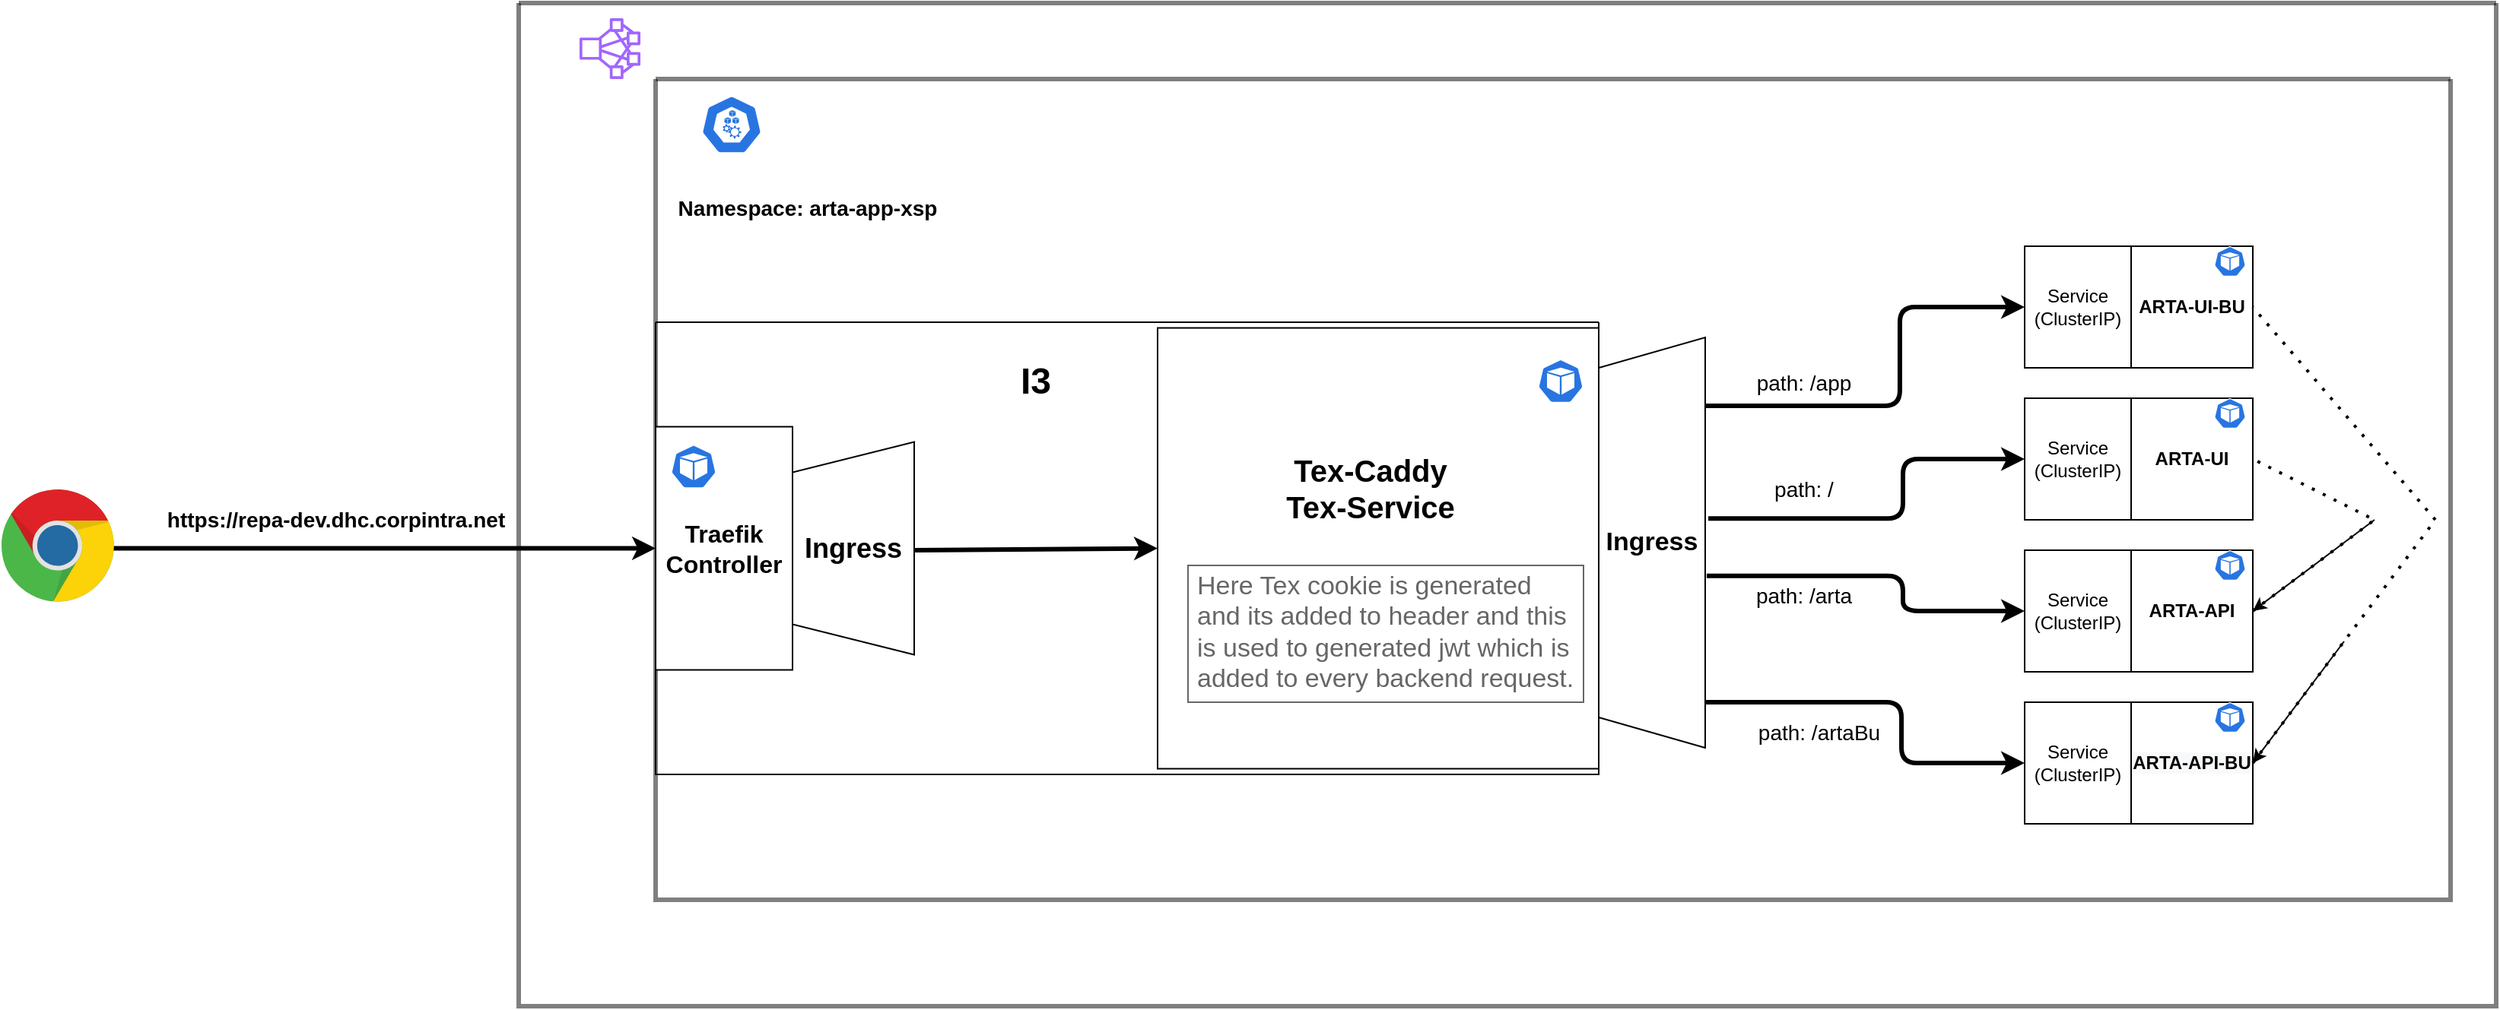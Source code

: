 <mxfile version="15.5.5" type="github" pages="2">
  <diagram id="NoRRGFk3xaIVJdIa8S_9" name="Page-1">
    <mxGraphModel dx="2367" dy="1134" grid="1" gridSize="10" guides="1" tooltips="1" connect="1" arrows="1" fold="1" page="1" pageScale="1" pageWidth="1100" pageHeight="1700" math="0" shadow="0">
      <root>
        <mxCell id="KOQOTGZPTuCLEAgM73mw-0" />
        <mxCell id="KOQOTGZPTuCLEAgM73mw-1" parent="KOQOTGZPTuCLEAgM73mw-0" />
        <mxCell id="mtjGMdIXt-amCV8N5kMg-0" value="" style="swimlane;startSize=0;strokeWidth=3;opacity=50;" parent="KOQOTGZPTuCLEAgM73mw-1" vertex="1">
          <mxGeometry x="530" y="820" width="1300" height="660" as="geometry">
            <mxRectangle x="320" y="-30" width="50" height="40" as="alternateBounds" />
          </mxGeometry>
        </mxCell>
        <mxCell id="mtjGMdIXt-amCV8N5kMg-1" value="POD" style="text;html=1;strokeColor=none;fillColor=none;align=center;verticalAlign=middle;whiteSpace=wrap;rounded=0;opacity=50;" parent="mtjGMdIXt-amCV8N5kMg-0" vertex="1">
          <mxGeometry x="1060" y="380" width="40" height="20" as="geometry" />
        </mxCell>
        <mxCell id="mtjGMdIXt-amCV8N5kMg-2" value="" style="swimlane;startSize=0;strokeWidth=3;opacity=50;" parent="mtjGMdIXt-amCV8N5kMg-0" vertex="1">
          <mxGeometry x="90" y="50" width="1180" height="540" as="geometry" />
        </mxCell>
        <mxCell id="mtjGMdIXt-amCV8N5kMg-3" value="&lt;b style=&quot;font-size: 17px&quot;&gt;&lt;span&gt;Ingress&lt;/span&gt;&lt;/b&gt;" style="shape=trapezoid;perimeter=trapezoidPerimeter;whiteSpace=wrap;html=1;fixedSize=1;direction=north;" parent="mtjGMdIXt-amCV8N5kMg-2" vertex="1">
          <mxGeometry x="620" y="170" width="70" height="270" as="geometry" />
        </mxCell>
        <mxCell id="mtjGMdIXt-amCV8N5kMg-4" value="&lt;b&gt;&lt;font style=&quot;font-size: 12px&quot;&gt;ARTA-UI&lt;/font&gt;&lt;/b&gt;" style="whiteSpace=wrap;html=1;aspect=fixed;" parent="mtjGMdIXt-amCV8N5kMg-2" vertex="1">
          <mxGeometry x="970" y="210" width="80" height="80" as="geometry" />
        </mxCell>
        <mxCell id="mtjGMdIXt-amCV8N5kMg-5" value="&lt;span&gt;Service&lt;/span&gt;&lt;br&gt;&lt;span&gt;(ClusterIP)&lt;/span&gt;" style="rounded=0;whiteSpace=wrap;html=1;" parent="mtjGMdIXt-amCV8N5kMg-2" vertex="1">
          <mxGeometry x="900" y="210" width="70" height="80" as="geometry" />
        </mxCell>
        <mxCell id="mtjGMdIXt-amCV8N5kMg-6" value="Service&lt;br&gt;(ClusterIP)" style="rounded=0;whiteSpace=wrap;html=1;" parent="mtjGMdIXt-amCV8N5kMg-2" vertex="1">
          <mxGeometry x="900" y="310" width="70" height="80" as="geometry" />
        </mxCell>
        <mxCell id="mtjGMdIXt-amCV8N5kMg-8" value="" style="edgeStyle=elbowEdgeStyle;elbow=horizontal;endArrow=classic;html=1;strokeWidth=3;entryX=0;entryY=0.5;entryDx=0;entryDy=0;exitX=0.419;exitY=1.014;exitDx=0;exitDy=0;exitPerimeter=0;" parent="mtjGMdIXt-amCV8N5kMg-2" source="mtjGMdIXt-amCV8N5kMg-3" target="mtjGMdIXt-amCV8N5kMg-6" edge="1">
          <mxGeometry width="50" height="50" relative="1" as="geometry">
            <mxPoint x="190" y="310" as="sourcePoint" />
            <mxPoint x="190" y="270" as="targetPoint" />
            <Array as="points">
              <mxPoint x="820" y="340" />
            </Array>
          </mxGeometry>
        </mxCell>
        <mxCell id="mtjGMdIXt-amCV8N5kMg-9" value="" style="edgeStyle=elbowEdgeStyle;elbow=horizontal;endArrow=classic;html=1;strokeWidth=3;entryX=0;entryY=0.5;entryDx=0;entryDy=0;exitX=0.559;exitY=1.029;exitDx=0;exitDy=0;exitPerimeter=0;" parent="mtjGMdIXt-amCV8N5kMg-2" source="mtjGMdIXt-amCV8N5kMg-3" target="mtjGMdIXt-amCV8N5kMg-5" edge="1">
          <mxGeometry width="50" height="50" relative="1" as="geometry">
            <mxPoint x="-290" y="250" as="sourcePoint" />
            <mxPoint x="-240" y="200" as="targetPoint" />
            <Array as="points">
              <mxPoint x="820" y="210" />
            </Array>
          </mxGeometry>
        </mxCell>
        <mxCell id="mtjGMdIXt-amCV8N5kMg-15" value="&lt;font style=&quot;font-size: 14px&quot;&gt;&lt;b&gt;Namespace: arta-app-xsp&lt;/b&gt;&lt;/font&gt;" style="text;html=1;strokeColor=none;fillColor=none;align=center;verticalAlign=middle;whiteSpace=wrap;rounded=0;" parent="mtjGMdIXt-amCV8N5kMg-2" vertex="1">
          <mxGeometry x="-10" y="70" width="220" height="30" as="geometry" />
        </mxCell>
        <mxCell id="mtjGMdIXt-amCV8N5kMg-22" value="" style="html=1;dashed=0;whitespace=wrap;fillColor=#2875E2;strokeColor=#ffffff;points=[[0.005,0.63,0],[0.1,0.2,0],[0.9,0.2,0],[0.5,0,0],[0.995,0.63,0],[0.72,0.99,0],[0.5,1,0],[0.28,0.99,0]];shape=mxgraph.kubernetes.icon;prIcon=node" parent="mtjGMdIXt-amCV8N5kMg-2" vertex="1">
          <mxGeometry x="30" y="10" width="40" height="40" as="geometry" />
        </mxCell>
        <mxCell id="mtjGMdIXt-amCV8N5kMg-24" value="&lt;font style=&quot;font-size: 14px&quot;&gt;path: /arta&lt;/font&gt;" style="text;html=1;strokeColor=none;fillColor=none;align=center;verticalAlign=middle;whiteSpace=wrap;rounded=0;" parent="mtjGMdIXt-amCV8N5kMg-2" vertex="1">
          <mxGeometry x="720" y="330" width="70" height="20" as="geometry" />
        </mxCell>
        <mxCell id="mtjGMdIXt-amCV8N5kMg-26" value="&lt;font style=&quot;font-size: 14px&quot;&gt;path: /&lt;/font&gt;" style="text;html=1;strokeColor=none;fillColor=none;align=center;verticalAlign=middle;whiteSpace=wrap;rounded=0;" parent="mtjGMdIXt-amCV8N5kMg-2" vertex="1">
          <mxGeometry x="720" y="260" width="70" height="20" as="geometry" />
        </mxCell>
        <mxCell id="mtjGMdIXt-amCV8N5kMg-7" value="&lt;b&gt;&lt;font style=&quot;font-size: 12px&quot;&gt;ARTA-API&lt;/font&gt;&lt;/b&gt;" style="whiteSpace=wrap;html=1;aspect=fixed;" parent="mtjGMdIXt-amCV8N5kMg-2" vertex="1">
          <mxGeometry x="970" y="310" width="80" height="80" as="geometry" />
        </mxCell>
        <mxCell id="NjgUl1H5gCtT-oJemDtV-1" value="&lt;b&gt;&lt;font style=&quot;font-size: 12px&quot;&gt;ARTA-UI-BU&lt;/font&gt;&lt;/b&gt;" style="whiteSpace=wrap;html=1;aspect=fixed;" vertex="1" parent="mtjGMdIXt-amCV8N5kMg-2">
          <mxGeometry x="970" y="110" width="80" height="80" as="geometry" />
        </mxCell>
        <mxCell id="NjgUl1H5gCtT-oJemDtV-2" value="&lt;b style=&quot;color: rgb(0 , 0 , 0) ; font-family: &amp;#34;helvetica&amp;#34; ; font-size: 12px ; font-style: normal ; letter-spacing: normal ; text-align: center ; text-indent: 0px ; text-transform: none ; word-spacing: 0px ; background-color: rgb(248 , 249 , 250)&quot;&gt;&lt;font style=&quot;font-size: 12px&quot;&gt;ARTA-API-BU&lt;/font&gt;&lt;/b&gt;" style="whiteSpace=wrap;html=1;aspect=fixed;" vertex="1" parent="mtjGMdIXt-amCV8N5kMg-2">
          <mxGeometry x="970" y="410" width="80" height="80" as="geometry" />
        </mxCell>
        <mxCell id="NjgUl1H5gCtT-oJemDtV-3" value="&lt;span&gt;Service&lt;/span&gt;&lt;br&gt;&lt;span&gt;(ClusterIP)&lt;/span&gt;" style="rounded=0;whiteSpace=wrap;html=1;" vertex="1" parent="mtjGMdIXt-amCV8N5kMg-2">
          <mxGeometry x="900" y="110" width="70" height="80" as="geometry" />
        </mxCell>
        <mxCell id="NjgUl1H5gCtT-oJemDtV-4" value="&lt;span&gt;Service&lt;/span&gt;&lt;br&gt;&lt;span&gt;(ClusterIP)&lt;/span&gt;" style="rounded=0;whiteSpace=wrap;html=1;" vertex="1" parent="mtjGMdIXt-amCV8N5kMg-2">
          <mxGeometry x="900" y="410" width="70" height="80" as="geometry" />
        </mxCell>
        <mxCell id="NjgUl1H5gCtT-oJemDtV-5" value="" style="edgeStyle=elbowEdgeStyle;elbow=horizontal;endArrow=classic;html=1;strokeWidth=3;entryX=0;entryY=0.5;entryDx=0;entryDy=0;exitX=0.419;exitY=1.014;exitDx=0;exitDy=0;exitPerimeter=0;" edge="1" parent="mtjGMdIXt-amCV8N5kMg-2" target="NjgUl1H5gCtT-oJemDtV-4">
          <mxGeometry width="50" height="50" relative="1" as="geometry">
            <mxPoint x="690" y="410" as="sourcePoint" />
            <mxPoint x="899.02" y="433.13" as="targetPoint" />
            <Array as="points">
              <mxPoint x="819.02" y="423.13" />
            </Array>
          </mxGeometry>
        </mxCell>
        <mxCell id="NjgUl1H5gCtT-oJemDtV-6" value="" style="edgeStyle=elbowEdgeStyle;elbow=horizontal;endArrow=classic;html=1;strokeWidth=3;entryX=0;entryY=0.5;entryDx=0;entryDy=0;exitX=0.559;exitY=1.029;exitDx=0;exitDy=0;exitPerimeter=0;" edge="1" parent="mtjGMdIXt-amCV8N5kMg-2" target="NjgUl1H5gCtT-oJemDtV-3">
          <mxGeometry width="50" height="50" relative="1" as="geometry">
            <mxPoint x="690.0" y="215.0" as="sourcePoint" />
            <mxPoint x="897.97" y="175.93" as="targetPoint" />
            <Array as="points">
              <mxPoint x="817.97" y="135.93" />
            </Array>
          </mxGeometry>
        </mxCell>
        <mxCell id="NjgUl1H5gCtT-oJemDtV-7" value="&lt;font style=&quot;font-size: 14px&quot;&gt;path: /artaBu&lt;/font&gt;" style="text;html=1;strokeColor=none;fillColor=none;align=center;verticalAlign=middle;whiteSpace=wrap;rounded=0;" vertex="1" parent="mtjGMdIXt-amCV8N5kMg-2">
          <mxGeometry x="720" y="420" width="90" height="20" as="geometry" />
        </mxCell>
        <mxCell id="NjgUl1H5gCtT-oJemDtV-8" value="&lt;font style=&quot;font-size: 14px&quot;&gt;path: /app&lt;/font&gt;" style="text;html=1;strokeColor=none;fillColor=none;align=center;verticalAlign=middle;whiteSpace=wrap;rounded=0;" vertex="1" parent="mtjGMdIXt-amCV8N5kMg-2">
          <mxGeometry x="720" y="190" width="70" height="20" as="geometry" />
        </mxCell>
        <mxCell id="cKWAdf0OwSLiy0gp7rAb-0" value="" style="swimlane;startSize=0;" parent="mtjGMdIXt-amCV8N5kMg-2" vertex="1">
          <mxGeometry y="160" width="620" height="297.5" as="geometry" />
        </mxCell>
        <mxCell id="mtjGMdIXt-amCV8N5kMg-16" value="&lt;font style=&quot;font-size: 24px&quot;&gt;&lt;b&gt;I3&lt;/b&gt;&lt;/font&gt;" style="text;html=1;strokeColor=none;fillColor=none;align=center;verticalAlign=middle;whiteSpace=wrap;rounded=0;" parent="cKWAdf0OwSLiy0gp7rAb-0" vertex="1">
          <mxGeometry x="190" y="3.75" width="120" height="70" as="geometry" />
        </mxCell>
        <mxCell id="mtjGMdIXt-amCV8N5kMg-10" value="&lt;font size=&quot;3&quot;&gt;&lt;b&gt;Traefik Controller&lt;/b&gt;&lt;/font&gt;" style="rounded=0;whiteSpace=wrap;html=1;" parent="cKWAdf0OwSLiy0gp7rAb-0" vertex="1">
          <mxGeometry y="68.75" width="90" height="160" as="geometry" />
        </mxCell>
        <mxCell id="mtjGMdIXt-amCV8N5kMg-14" value="" style="endArrow=classic;html=1;exitX=0.5;exitY=1;exitDx=0;exitDy=0;strokeWidth=3;entryX=0;entryY=0.5;entryDx=0;entryDy=0;" parent="cKWAdf0OwSLiy0gp7rAb-0" target="NjgUl1H5gCtT-oJemDtV-9" edge="1">
          <mxGeometry width="50" height="50" relative="1" as="geometry">
            <mxPoint x="170" y="150" as="sourcePoint" />
            <mxPoint x="380" y="115" as="targetPoint" />
          </mxGeometry>
        </mxCell>
        <mxCell id="mtjGMdIXt-amCV8N5kMg-29" value="" style="html=1;dashed=0;whitespace=wrap;fillColor=#2875E2;strokeColor=#ffffff;points=[[0.005,0.63,0],[0.1,0.2,0],[0.9,0.2,0],[0.5,0,0],[0.995,0.63,0],[0.72,0.99,0],[0.5,1,0],[0.28,0.99,0]];shape=mxgraph.kubernetes.icon;prIcon=pod" parent="cKWAdf0OwSLiy0gp7rAb-0" vertex="1">
          <mxGeometry x="10" y="80" width="30" height="30" as="geometry" />
        </mxCell>
        <mxCell id="NjgUl1H5gCtT-oJemDtV-45" value="" style="shape=trapezoid;perimeter=trapezoidPerimeter;whiteSpace=wrap;html=1;fixedSize=1;direction=north;" vertex="1" parent="cKWAdf0OwSLiy0gp7rAb-0">
          <mxGeometry x="90" y="78.75" width="80" height="140" as="geometry" />
        </mxCell>
        <mxCell id="mtjGMdIXt-amCV8N5kMg-12" value="&lt;font style=&quot;font-size: 18px&quot;&gt;&lt;b&gt;Ingress&lt;/b&gt;&lt;/font&gt;" style="text;html=1;strokeColor=none;fillColor=none;align=center;verticalAlign=middle;whiteSpace=wrap;rounded=0;" parent="cKWAdf0OwSLiy0gp7rAb-0" vertex="1">
          <mxGeometry x="100" y="118.75" width="60" height="60" as="geometry" />
        </mxCell>
        <mxCell id="NjgUl1H5gCtT-oJemDtV-9" value="" style="whiteSpace=wrap;html=1;aspect=fixed;fontSize=12;" vertex="1" parent="cKWAdf0OwSLiy0gp7rAb-0">
          <mxGeometry x="330" y="3.75" width="290" height="290" as="geometry" />
        </mxCell>
        <mxCell id="cKWAdf0OwSLiy0gp7rAb-2" value="&lt;font style=&quot;font-size: 20px&quot;&gt;&lt;b&gt;Tex-Caddy&lt;br&gt;Tex-Service&lt;/b&gt;&lt;/font&gt;" style="text;html=1;strokeColor=none;fillColor=none;align=center;verticalAlign=middle;whiteSpace=wrap;rounded=0;" parent="cKWAdf0OwSLiy0gp7rAb-0" vertex="1">
          <mxGeometry x="370" y="78.75" width="200" height="60" as="geometry" />
        </mxCell>
        <mxCell id="mtjGMdIXt-amCV8N5kMg-23" value="" style="html=1;dashed=0;whitespace=wrap;fillColor=#2875E2;strokeColor=#ffffff;points=[[0.005,0.63,0],[0.1,0.2,0],[0.9,0.2,0],[0.5,0,0],[0.995,0.63,0],[0.72,0.99,0],[0.5,1,0],[0.28,0.99,0]];shape=mxgraph.kubernetes.icon;prIcon=pod" parent="cKWAdf0OwSLiy0gp7rAb-0" vertex="1">
          <mxGeometry x="580" y="23.75" width="30" height="30" as="geometry" />
        </mxCell>
        <mxCell id="NjgUl1H5gCtT-oJemDtV-66" value="Here Tex cookie is generated&lt;br&gt;and its added to header and this&amp;nbsp;&lt;br&gt;is used to generated jwt which is&amp;nbsp;&lt;br&gt;added to every backend request." style="strokeWidth=1;shadow=0;dashed=0;align=center;html=1;shape=mxgraph.mockup.text.textBox;fontColor=#666666;align=left;fontSize=17;spacingLeft=4;spacingTop=-3;strokeColor=#666666;mainText=" vertex="1" parent="cKWAdf0OwSLiy0gp7rAb-0">
          <mxGeometry x="350" y="160" width="260" height="90" as="geometry" />
        </mxCell>
        <mxCell id="NjgUl1H5gCtT-oJemDtV-56" value="" style="html=1;dashed=0;whitespace=wrap;fillColor=#2875E2;strokeColor=#ffffff;points=[[0.005,0.63,0],[0.1,0.2,0],[0.9,0.2,0],[0.5,0,0],[0.995,0.63,0],[0.72,0.99,0],[0.5,1,0],[0.28,0.99,0]];shape=mxgraph.kubernetes.icon;prIcon=pod" vertex="1" parent="mtjGMdIXt-amCV8N5kMg-2">
          <mxGeometry x="1020" y="110" width="30" height="20" as="geometry" />
        </mxCell>
        <mxCell id="NjgUl1H5gCtT-oJemDtV-57" value="" style="html=1;dashed=0;whitespace=wrap;fillColor=#2875E2;strokeColor=#ffffff;points=[[0.005,0.63,0],[0.1,0.2,0],[0.9,0.2,0],[0.5,0,0],[0.995,0.63,0],[0.72,0.99,0],[0.5,1,0],[0.28,0.99,0]];shape=mxgraph.kubernetes.icon;prIcon=pod" vertex="1" parent="mtjGMdIXt-amCV8N5kMg-2">
          <mxGeometry x="1020" y="210" width="30" height="20" as="geometry" />
        </mxCell>
        <mxCell id="NjgUl1H5gCtT-oJemDtV-58" value="" style="html=1;dashed=0;whitespace=wrap;fillColor=#2875E2;strokeColor=#ffffff;points=[[0.005,0.63,0],[0.1,0.2,0],[0.9,0.2,0],[0.5,0,0],[0.995,0.63,0],[0.72,0.99,0],[0.5,1,0],[0.28,0.99,0]];shape=mxgraph.kubernetes.icon;prIcon=pod" vertex="1" parent="mtjGMdIXt-amCV8N5kMg-2">
          <mxGeometry x="1020" y="310" width="30" height="20" as="geometry" />
        </mxCell>
        <mxCell id="NjgUl1H5gCtT-oJemDtV-59" value="" style="html=1;dashed=0;whitespace=wrap;fillColor=#2875E2;strokeColor=#ffffff;points=[[0.005,0.63,0],[0.1,0.2,0],[0.9,0.2,0],[0.5,0,0],[0.995,0.63,0],[0.72,0.99,0],[0.5,1,0],[0.28,0.99,0]];shape=mxgraph.kubernetes.icon;prIcon=pod" vertex="1" parent="mtjGMdIXt-amCV8N5kMg-2">
          <mxGeometry x="1020" y="410" width="30" height="20" as="geometry" />
        </mxCell>
        <mxCell id="NjgUl1H5gCtT-oJemDtV-67" value="" style="endArrow=none;dashed=1;html=1;dashPattern=1 3;strokeWidth=2;rounded=0;fontSize=20;entryX=1;entryY=0.5;entryDx=0;entryDy=0;exitX=1;exitY=0.5;exitDx=0;exitDy=0;" edge="1" parent="mtjGMdIXt-amCV8N5kMg-2" source="NjgUl1H5gCtT-oJemDtV-2" target="NjgUl1H5gCtT-oJemDtV-1">
          <mxGeometry width="50" height="50" relative="1" as="geometry">
            <mxPoint x="970" y="330" as="sourcePoint" />
            <mxPoint x="1020" y="280" as="targetPoint" />
            <Array as="points">
              <mxPoint x="1170" y="290" />
            </Array>
          </mxGeometry>
        </mxCell>
        <mxCell id="NjgUl1H5gCtT-oJemDtV-68" value="" style="endArrow=none;dashed=1;html=1;dashPattern=1 3;strokeWidth=2;rounded=0;fontSize=20;entryX=1;entryY=0.5;entryDx=0;entryDy=0;exitX=1;exitY=0.5;exitDx=0;exitDy=0;" edge="1" parent="mtjGMdIXt-amCV8N5kMg-2" source="mtjGMdIXt-amCV8N5kMg-7" target="mtjGMdIXt-amCV8N5kMg-4">
          <mxGeometry width="50" height="50" relative="1" as="geometry">
            <mxPoint x="970" y="330" as="sourcePoint" />
            <mxPoint x="1020" y="280" as="targetPoint" />
            <Array as="points">
              <mxPoint x="1130" y="290" />
            </Array>
          </mxGeometry>
        </mxCell>
        <mxCell id="NjgUl1H5gCtT-oJemDtV-71" value="" style="endArrow=classic;html=1;rounded=0;fontSize=20;" edge="1" parent="mtjGMdIXt-amCV8N5kMg-2">
          <mxGeometry width="50" height="50" relative="1" as="geometry">
            <mxPoint x="1110" y="370" as="sourcePoint" />
            <mxPoint x="1050" y="450" as="targetPoint" />
          </mxGeometry>
        </mxCell>
        <mxCell id="mtjGMdIXt-amCV8N5kMg-25" value="" style="outlineConnect=0;fontColor=#232F3E;gradientColor=none;fillColor=#A166FF;strokeColor=none;dashed=0;verticalLabelPosition=bottom;verticalAlign=top;align=center;html=1;fontSize=12;fontStyle=0;aspect=fixed;pointerEvents=1;shape=mxgraph.aws4.cluster;direction=east;" parent="mtjGMdIXt-amCV8N5kMg-0" vertex="1">
          <mxGeometry x="40" y="10" width="40" height="40" as="geometry" />
        </mxCell>
        <mxCell id="mtjGMdIXt-amCV8N5kMg-30" value="" style="endArrow=classic;html=1;strokeWidth=3;exitX=1;exitY=0.5;exitDx=0;exitDy=0;exitPerimeter=0;entryX=0;entryY=0.5;entryDx=0;entryDy=0;" parent="KOQOTGZPTuCLEAgM73mw-1" target="mtjGMdIXt-amCV8N5kMg-10" edge="1">
          <mxGeometry width="50" height="50" relative="1" as="geometry">
            <mxPoint x="260" y="1178.75" as="sourcePoint" />
            <mxPoint x="1020" y="1070" as="targetPoint" />
          </mxGeometry>
        </mxCell>
        <mxCell id="mtjGMdIXt-amCV8N5kMg-31" value="&lt;font style=&quot;font-size: 14px&quot;&gt;&lt;b&gt;https://repa-dev.dhc.corpintra.net&lt;/b&gt;&lt;/font&gt;" style="text;html=1;strokeColor=none;fillColor=none;align=center;verticalAlign=middle;whiteSpace=wrap;rounded=0;" parent="KOQOTGZPTuCLEAgM73mw-1" vertex="1">
          <mxGeometry x="290" y="1150" width="240" height="20" as="geometry" />
        </mxCell>
        <mxCell id="NjgUl1H5gCtT-oJemDtV-65" value="" style="dashed=0;outlineConnect=0;html=1;align=center;labelPosition=center;verticalLabelPosition=bottom;verticalAlign=top;shape=mxgraph.weblogos.chrome;fontSize=20;" vertex="1" parent="KOQOTGZPTuCLEAgM73mw-1">
          <mxGeometry x="190.0" y="1140" width="74.8" height="75.4" as="geometry" />
        </mxCell>
        <mxCell id="NjgUl1H5gCtT-oJemDtV-72" value="" style="endArrow=classic;html=1;rounded=0;fontSize=20;entryX=1;entryY=0.5;entryDx=0;entryDy=0;" edge="1" parent="KOQOTGZPTuCLEAgM73mw-1" target="mtjGMdIXt-amCV8N5kMg-7">
          <mxGeometry width="50" height="50" relative="1" as="geometry">
            <mxPoint x="1750" y="1160" as="sourcePoint" />
            <mxPoint x="1640" y="1200" as="targetPoint" />
          </mxGeometry>
        </mxCell>
      </root>
    </mxGraphModel>
  </diagram>
  <diagram id="1jyIMcwEd9O6wa1LE35C" name="Page-2">
    <mxGraphModel dx="1422" dy="794" grid="1" gridSize="10" guides="1" tooltips="1" connect="1" arrows="1" fold="1" page="1" pageScale="1" pageWidth="1100" pageHeight="1700" math="0" shadow="0">
      <root>
        <mxCell id="kn5HvT4rMzMJ4DFRqKDS-0" />
        <mxCell id="kn5HvT4rMzMJ4DFRqKDS-1" parent="kn5HvT4rMzMJ4DFRqKDS-0" />
      </root>
    </mxGraphModel>
  </diagram>
</mxfile>
